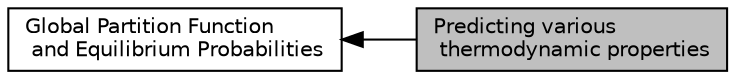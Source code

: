 digraph "Predicting various thermodynamic properties"
{
  bgcolor="transparent";
  edge [fontname="Helvetica",fontsize="10",labelfontname="Helvetica",labelfontsize="10"];
  node [fontname="Helvetica",fontsize="10",shape=box];
  rankdir=LR;
  Node2 [label="Global Partition Function\l and Equilibrium Probabilities",height=0.2,width=0.4,color="black",URL="$group__part__func__global.html",tooltip="Variations of the global partition function algorithm."];
  Node1 [label="Predicting various\l thermodynamic properties",height=0.2,width=0.4,color="black", fillcolor="grey75", style="filled", fontcolor="black",tooltip="Compute various thermodynamic properties using the partition function."];
  Node2->Node1 [shape=plaintext, dir="back", style="solid"];
}
